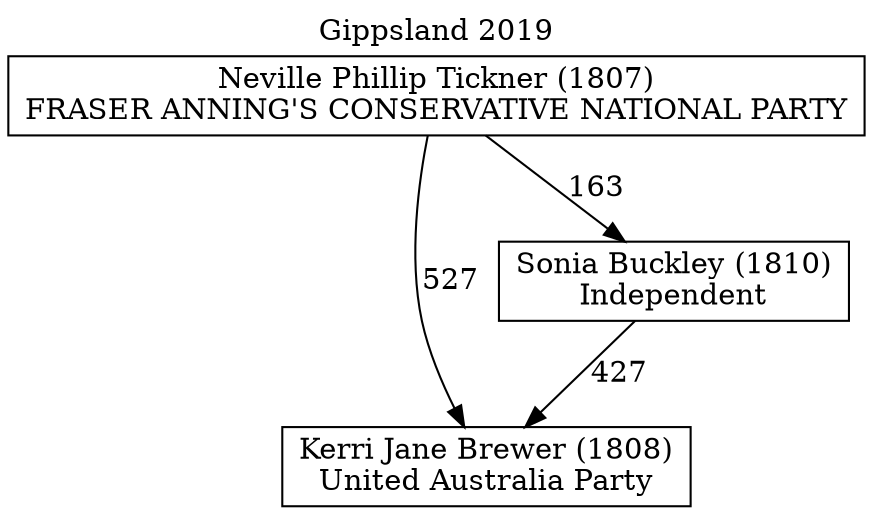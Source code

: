 // House preference flow
digraph "Kerri Jane Brewer (1808)_Gippsland_2019" {
	graph [label="Gippsland 2019" labelloc=t mclimit=10]
	node [shape=box]
	"Kerri Jane Brewer (1808)" [label="Kerri Jane Brewer (1808)
United Australia Party"]
	"Sonia Buckley (1810)" [label="Sonia Buckley (1810)
Independent"]
	"Neville Phillip Tickner (1807)" [label="Neville Phillip Tickner (1807)
FRASER ANNING'S CONSERVATIVE NATIONAL PARTY"]
	"Sonia Buckley (1810)" -> "Kerri Jane Brewer (1808)" [label=427]
	"Neville Phillip Tickner (1807)" -> "Sonia Buckley (1810)" [label=163]
	"Neville Phillip Tickner (1807)" -> "Kerri Jane Brewer (1808)" [label=527]
}
